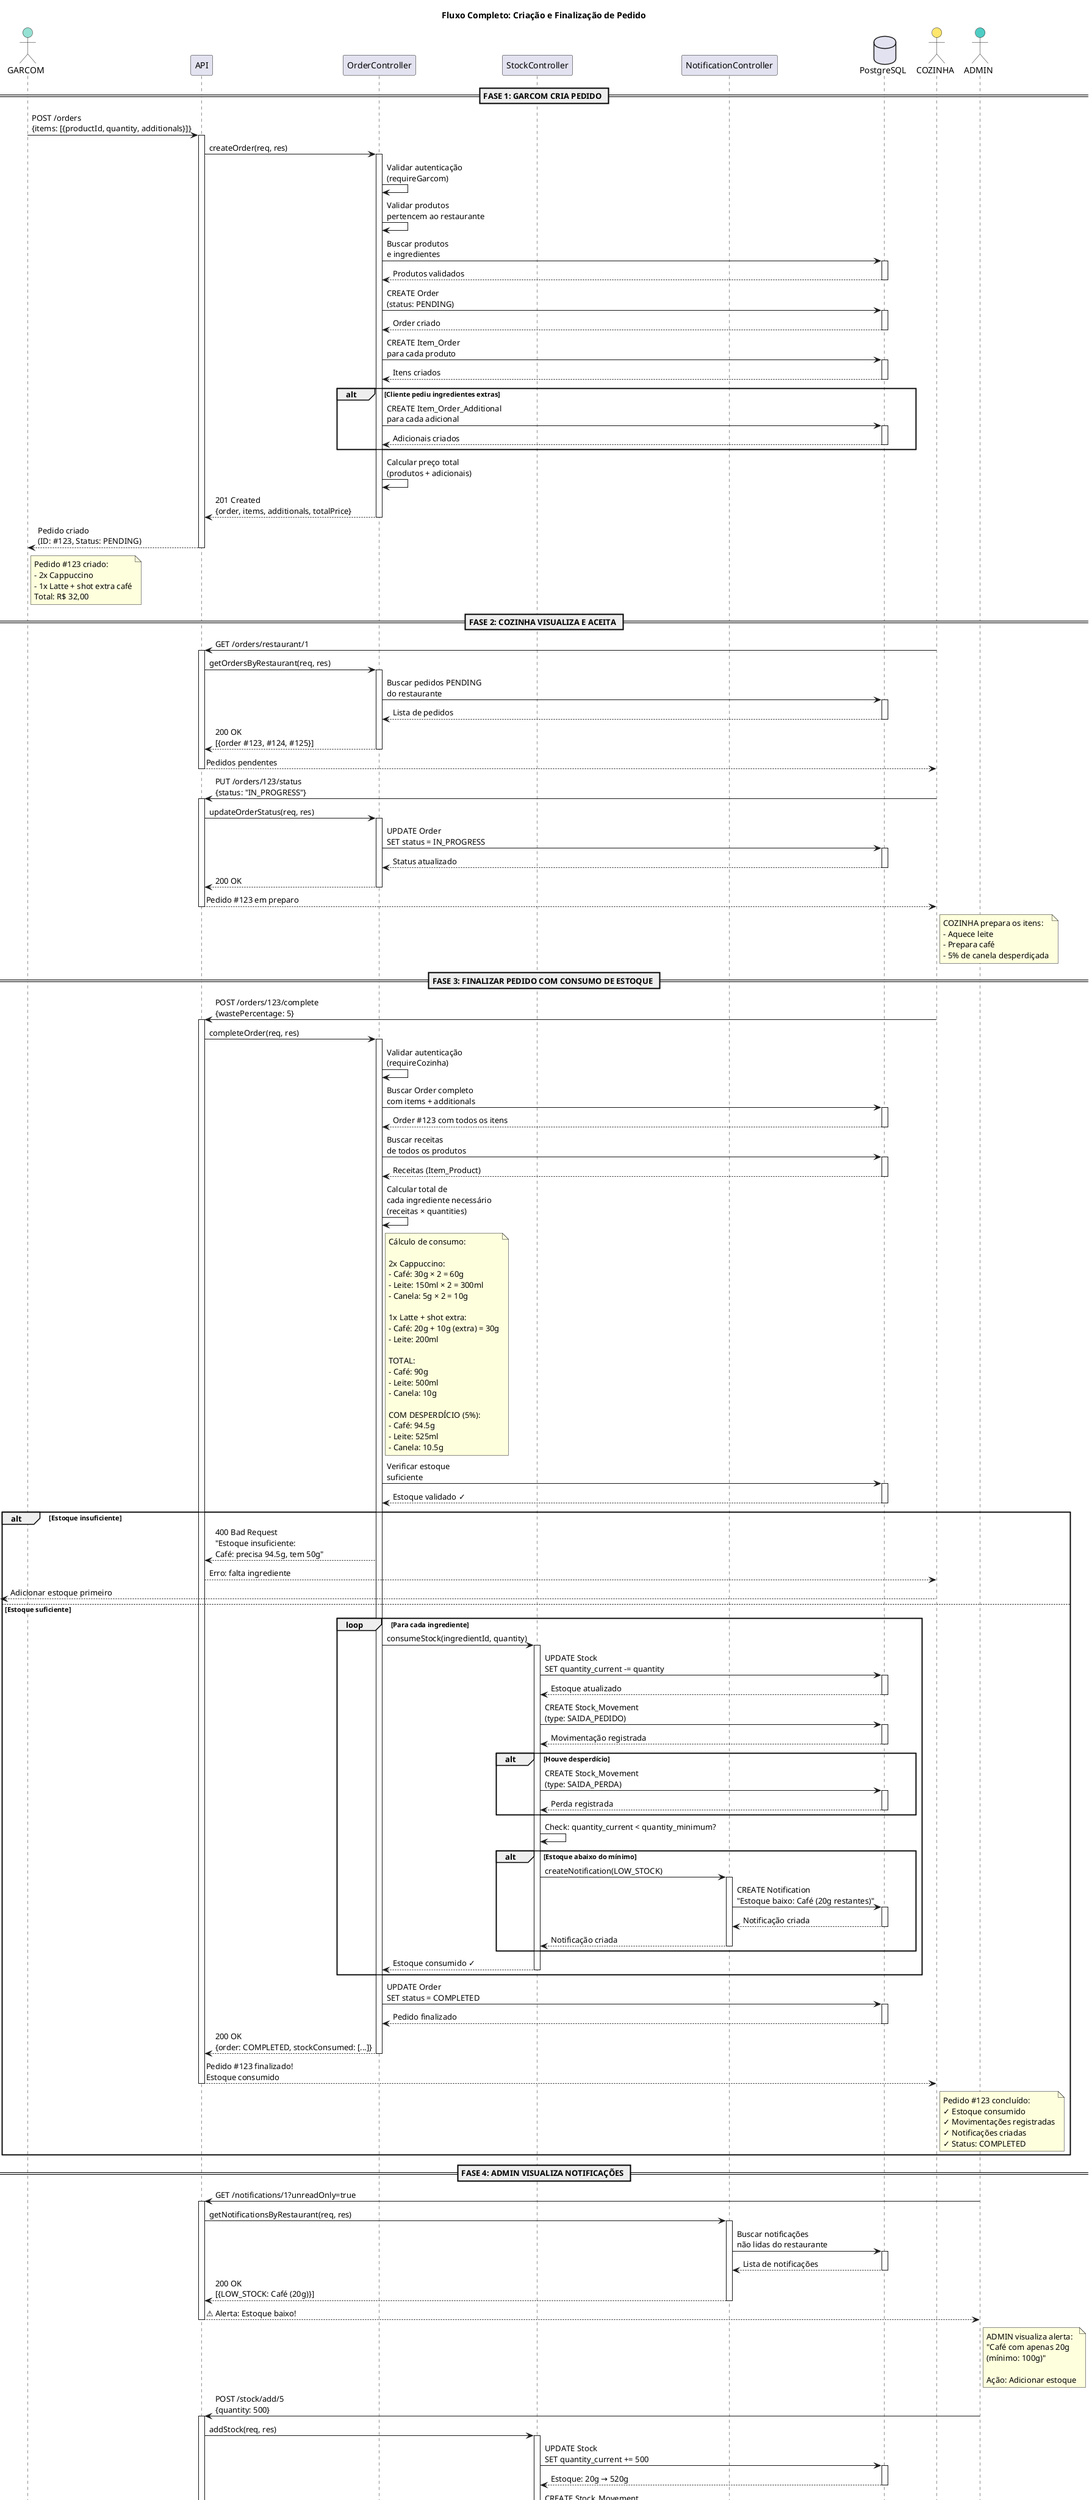 @startuml Cafeterias API - Fluxo de Pedido Completo

title Fluxo Completo: Criação e Finalização de Pedido

actor "GARCOM" as GARCOM #95E1D3
participant "API" as API
participant "OrderController" as ORDER
participant "StockController" as STOCK
participant "NotificationController" as NOTIF
database "PostgreSQL" as DB
actor "COZINHA" as COZINHA #FFE66D

== FASE 1: GARCOM CRIA PEDIDO ==

GARCOM -> API: POST /orders\n{items: [{productId, quantity, additionals}]}
activate API

API -> ORDER: createOrder(req, res)
activate ORDER

ORDER -> ORDER: Validar autenticação\n(requireGarcom)

ORDER -> ORDER: Validar produtos\npertencem ao restaurante

ORDER -> DB: Buscar produtos\ne ingredientes
activate DB
DB --> ORDER: Produtos validados
deactivate DB

ORDER -> DB: CREATE Order\n(status: PENDING)
activate DB
DB --> ORDER: Order criado
deactivate DB

ORDER -> DB: CREATE Item_Order\npara cada produto
activate DB
DB --> ORDER: Itens criados
deactivate DB

alt Cliente pediu ingredientes extras
    ORDER -> DB: CREATE Item_Order_Additional\npara cada adicional
    activate DB
    DB --> ORDER: Adicionais criados
    deactivate DB
end

ORDER -> ORDER: Calcular preço total\n(produtos + adicionais)

ORDER --> API: 201 Created\n{order, items, additionals, totalPrice}
deactivate ORDER

API --> GARCOM: Pedido criado\n(ID: #123, Status: PENDING)
deactivate API

note right of GARCOM
  Pedido #123 criado:
  - 2x Cappuccino
  - 1x Latte + shot extra café
  Total: R$ 32,00
end note

== FASE 2: COZINHA VISUALIZA E ACEITA ==

COZINHA -> API: GET /orders/restaurant/1
activate API

API -> ORDER: getOrdersByRestaurant(req, res)
activate ORDER

ORDER -> DB: Buscar pedidos PENDING\ndo restaurante
activate DB
DB --> ORDER: Lista de pedidos
deactivate DB

ORDER --> API: 200 OK\n[{order #123, #124, #125}]
deactivate ORDER

API --> COZINHA: Pedidos pendentes
deactivate API

COZINHA -> API: PUT /orders/123/status\n{status: "IN_PROGRESS"}
activate API

API -> ORDER: updateOrderStatus(req, res)
activate ORDER

ORDER -> DB: UPDATE Order\nSET status = IN_PROGRESS
activate DB
DB --> ORDER: Status atualizado
deactivate DB

ORDER --> API: 200 OK
deactivate ORDER

API --> COZINHA: Pedido #123 em preparo
deactivate API

note right of COZINHA
  COZINHA prepara os itens:
  - Aquece leite
  - Prepara café
  - 5% de canela desperdiçada
end note

== FASE 3: FINALIZAR PEDIDO COM CONSUMO DE ESTOQUE ==

COZINHA -> API: POST /orders/123/complete\n{wastePercentage: 5}
activate API

API -> ORDER: completeOrder(req, res)
activate ORDER

ORDER -> ORDER: Validar autenticação\n(requireCozinha)

ORDER -> DB: Buscar Order completo\ncom items + additionals
activate DB
DB --> ORDER: Order #123 com todos os itens
deactivate DB

ORDER -> DB: Buscar receitas\nde todos os produtos
activate DB
DB --> ORDER: Receitas (Item_Product)
deactivate DB

ORDER -> ORDER: Calcular total de\ncada ingrediente necessário\n(receitas × quantities)

note right of ORDER
  Cálculo de consumo:
  
  2x Cappuccino:
  - Café: 30g × 2 = 60g
  - Leite: 150ml × 2 = 300ml
  - Canela: 5g × 2 = 10g
  
  1x Latte + shot extra:
  - Café: 20g + 10g (extra) = 30g
  - Leite: 200ml
  
  TOTAL:
  - Café: 90g
  - Leite: 500ml
  - Canela: 10g
  
  COM DESPERDÍCIO (5%):
  - Café: 94.5g
  - Leite: 525ml
  - Canela: 10.5g
end note

' Validação de estoque
ORDER -> DB: Verificar estoque\nsuficiente
activate DB
DB --> ORDER: Estoque validado ✓
deactivate DB

alt Estoque insuficiente
    ORDER --> API: 400 Bad Request\n"Estoque insuficiente:\nCafé: precisa 94.5g, tem 50g"
    API --> COZINHA: Erro: falta ingrediente
    [<-- COZINHA: Adicionar estoque primeiro
else Estoque suficiente
    
    ' Consumir estoque de cada ingrediente
    loop Para cada ingrediente
        ORDER -> STOCK: consumeStock(ingredientId, quantity)
        activate STOCK
        
        STOCK -> DB: UPDATE Stock\nSET quantity_current -= quantity
        activate DB
        DB --> STOCK: Estoque atualizado
        deactivate DB
        
        STOCK -> DB: CREATE Stock_Movement\n(type: SAIDA_PEDIDO)
        activate DB
        DB --> STOCK: Movimentação registrada
        deactivate DB
        
        alt Houve desperdício
            STOCK -> DB: CREATE Stock_Movement\n(type: SAIDA_PERDA)
            activate DB
            DB --> STOCK: Perda registrada
            deactivate DB
        end
        
        ' Verificar estoque mínimo
        STOCK -> STOCK: Check: quantity_current < quantity_minimum?
        
        alt Estoque abaixo do mínimo
            STOCK -> NOTIF: createNotification(LOW_STOCK)
            activate NOTIF
            
            NOTIF -> DB: CREATE Notification\n"Estoque baixo: Café (20g restantes)"
            activate DB
            DB --> NOTIF: Notificação criada
            deactivate DB
            
            NOTIF --> STOCK: Notificação criada
            deactivate NOTIF
        end
        
        STOCK --> ORDER: Estoque consumido ✓
        deactivate STOCK
    end
    
    ' Atualizar status do pedido
    ORDER -> DB: UPDATE Order\nSET status = COMPLETED
    activate DB
    DB --> ORDER: Pedido finalizado
    deactivate DB
    
    ORDER --> API: 200 OK\n{order: COMPLETED, stockConsumed: [...]}
    deactivate ORDER
    
    API --> COZINHA: Pedido #123 finalizado!\nEstoque consumido
    deactivate API
    
    note right of COZINHA
      Pedido #123 concluído:
      ✓ Estoque consumido
      ✓ Movimentações registradas
      ✓ Notificações criadas
      ✓ Status: COMPLETED
    end note
end

== FASE 4: ADMIN VISUALIZA NOTIFICAÇÕES ==

actor "ADMIN" as ADMIN #4ECDC4

ADMIN -> API: GET /notifications/1?unreadOnly=true
activate API

API -> NOTIF: getNotificationsByRestaurant(req, res)
activate NOTIF

NOTIF -> DB: Buscar notificações\nnão lidas do restaurante
activate DB
DB --> NOTIF: Lista de notificações
deactivate DB

NOTIF --> API: 200 OK\n[{LOW_STOCK: Café (20g)}]
deactivate NOTIF

API --> ADMIN: ⚠️ Alerta: Estoque baixo!
deactivate API

note right of ADMIN
  ADMIN visualiza alerta:
  "Café com apenas 20g
  (mínimo: 100g)"
  
  Ação: Adicionar estoque
end note

ADMIN -> API: POST /stock/add/5\n{quantity: 500}
activate API

API -> STOCK: addStock(req, res)
activate STOCK

STOCK -> DB: UPDATE Stock\nSET quantity_current += 500
activate DB
DB --> STOCK: Estoque: 20g → 520g
deactivate DB

STOCK -> DB: CREATE Stock_Movement\n(type: ENTRADA)
activate DB
DB --> STOCK: Movimentação registrada
deactivate DB

STOCK --> API: 200 OK\n{stock: 520g}
deactivate STOCK

API --> ADMIN: Estoque adicionado ✓
deactivate API

ADMIN -> API: PUT /notifications/42/read
activate API

API -> NOTIF: markNotificationAsRead(req, res)
activate NOTIF

NOTIF -> DB: UPDATE Notification\nSET is_read = true
activate DB
DB --> NOTIF: Notificação marcada
deactivate DB

NOTIF --> API: 200 OK
deactivate NOTIF

API --> ADMIN: Notificação marcada como lida
deactivate API

@enduml

